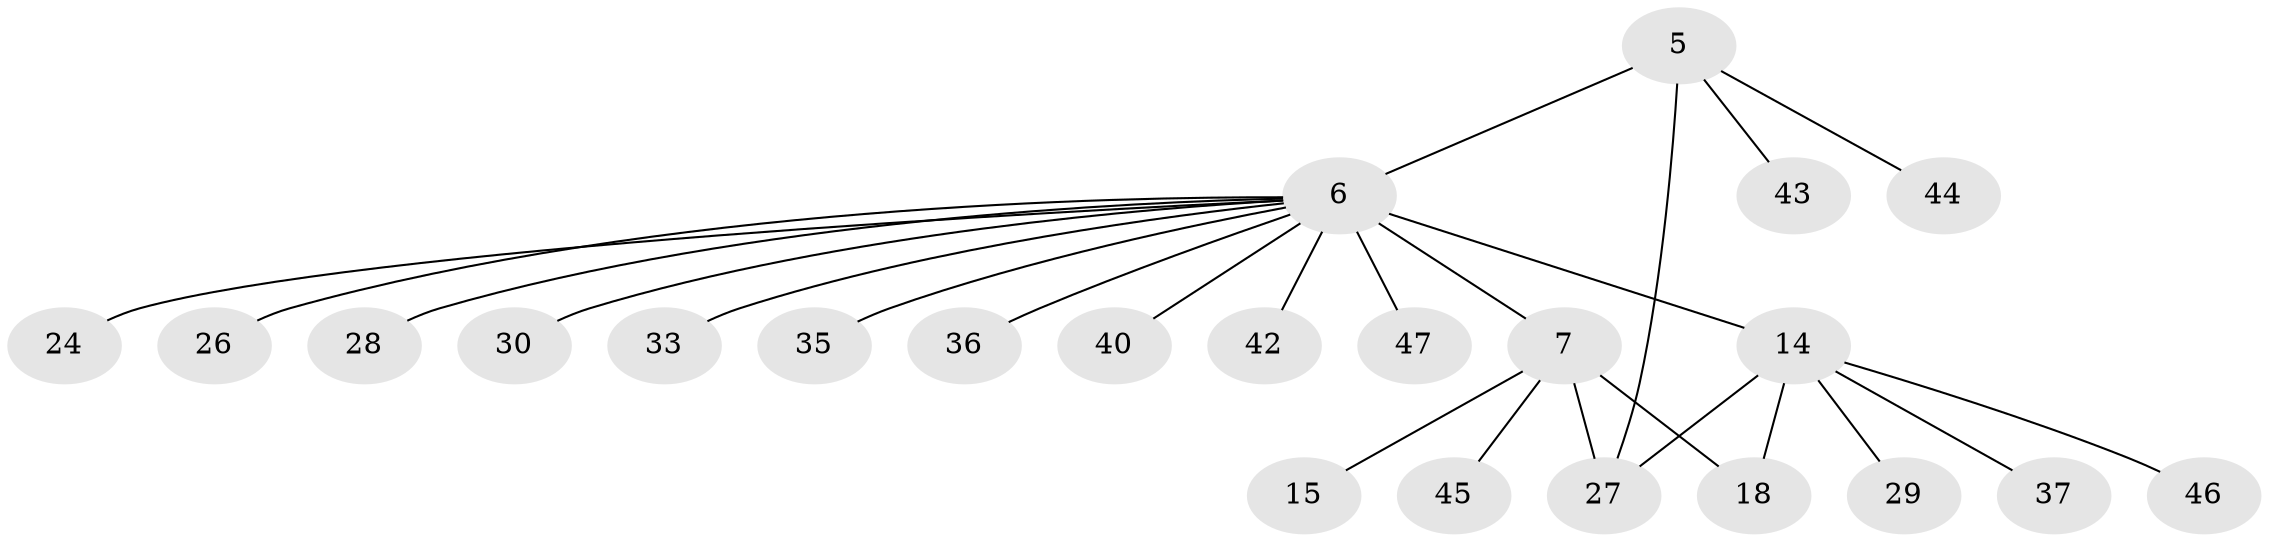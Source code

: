 // original degree distribution, {6: 0.02127659574468085, 5: 0.10638297872340426, 2: 0.14893617021276595, 8: 0.02127659574468085, 7: 0.02127659574468085, 3: 0.10638297872340426, 4: 0.0425531914893617, 1: 0.5319148936170213}
// Generated by graph-tools (version 1.1) at 2025/58/03/04/25 21:58:47]
// undirected, 23 vertices, 25 edges
graph export_dot {
graph [start="1"]
  node [color=gray90,style=filled];
  5;
  6 [super="+2+4"];
  7 [super="+3"];
  14 [super="+11+9"];
  15;
  18;
  24;
  26 [super="+25"];
  27 [super="+16"];
  28;
  29 [super="+17"];
  30;
  33;
  35;
  36 [super="+21"];
  37;
  40;
  42;
  43 [super="+34+38"];
  44 [super="+23"];
  45 [super="+41"];
  46;
  47 [super="+19+22"];
  5 -- 6 [weight=2];
  5 -- 43;
  5 -- 27;
  5 -- 44;
  6 -- 7 [weight=3];
  6 -- 30;
  6 -- 40;
  6 -- 42;
  6 -- 33;
  6 -- 35;
  6 -- 14 [weight=3];
  6 -- 24;
  6 -- 28;
  6 -- 47;
  6 -- 36;
  6 -- 26;
  7 -- 15;
  7 -- 18;
  7 -- 27;
  7 -- 45;
  14 -- 37;
  14 -- 46;
  14 -- 18;
  14 -- 27;
  14 -- 29;
}
